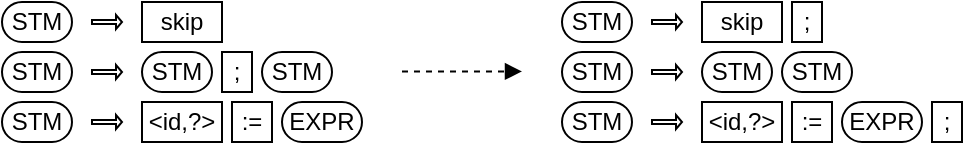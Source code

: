 <mxfile version="13.9.3" type="device"><diagram id="_DLMi7Rd4zB4vuH4XmJa" name="Page-1"><mxGraphModel dx="1185" dy="742" grid="1" gridSize="10" guides="1" tooltips="1" connect="1" arrows="1" fold="1" page="1" pageScale="1" pageWidth="827" pageHeight="1169" math="0" shadow="0"><root><mxCell id="0"/><mxCell id="1" parent="0"/><mxCell id="IXW-Yox70VNDbSDln5-R-184" value="STM" style="rounded=1;whiteSpace=wrap;html=1;fontSize=12;arcSize=50;" parent="1" vertex="1"><mxGeometry x="40" y="40" width="35" height="20" as="geometry"/></mxCell><mxCell id="IXW-Yox70VNDbSDln5-R-185" value="" style="shape=singleArrow;whiteSpace=wrap;html=1;fontSize=12;" parent="1" vertex="1"><mxGeometry x="85" y="46.5" width="15" height="7" as="geometry"/></mxCell><mxCell id="IXW-Yox70VNDbSDln5-R-186" value="&lt;div&gt;skip&lt;/div&gt;" style="rounded=0;whiteSpace=wrap;html=1;fontSize=12;spacing=0;" parent="1" vertex="1"><mxGeometry x="110" y="40" width="40" height="20" as="geometry"/></mxCell><mxCell id="IXW-Yox70VNDbSDln5-R-187" value="STM" style="rounded=1;whiteSpace=wrap;html=1;fontSize=12;arcSize=50;" parent="1" vertex="1"><mxGeometry x="40" y="65" width="35" height="20" as="geometry"/></mxCell><mxCell id="IXW-Yox70VNDbSDln5-R-188" value="" style="shape=singleArrow;whiteSpace=wrap;html=1;fontSize=12;" parent="1" vertex="1"><mxGeometry x="85" y="71.5" width="15" height="7" as="geometry"/></mxCell><mxCell id="IXW-Yox70VNDbSDln5-R-190" value="STM" style="rounded=1;whiteSpace=wrap;html=1;fontSize=12;arcSize=50;" parent="1" vertex="1"><mxGeometry x="110" y="65" width="35" height="20" as="geometry"/></mxCell><mxCell id="IXW-Yox70VNDbSDln5-R-191" value="STM" style="rounded=1;whiteSpace=wrap;html=1;fontSize=12;arcSize=50;" parent="1" vertex="1"><mxGeometry x="170" y="65" width="35" height="20" as="geometry"/></mxCell><mxCell id="IXW-Yox70VNDbSDln5-R-192" value=";" style="rounded=0;whiteSpace=wrap;html=1;fontSize=12;spacing=0;" parent="1" vertex="1"><mxGeometry x="150" y="65" width="15" height="20" as="geometry"/></mxCell><mxCell id="IXW-Yox70VNDbSDln5-R-195" value="STM" style="rounded=1;whiteSpace=wrap;html=1;fontSize=12;arcSize=50;" parent="1" vertex="1"><mxGeometry x="40" y="90" width="35" height="20" as="geometry"/></mxCell><mxCell id="IXW-Yox70VNDbSDln5-R-196" value="" style="shape=singleArrow;whiteSpace=wrap;html=1;fontSize=12;" parent="1" vertex="1"><mxGeometry x="85" y="96.5" width="15" height="7" as="geometry"/></mxCell><mxCell id="IXW-Yox70VNDbSDln5-R-200" value="&amp;lt;id,?&amp;gt;" style="rounded=0;whiteSpace=wrap;html=1;fontSize=12;spacing=0;" parent="1" vertex="1"><mxGeometry x="110" y="90" width="40" height="20" as="geometry"/></mxCell><mxCell id="IXW-Yox70VNDbSDln5-R-201" value=":=" style="rounded=0;whiteSpace=wrap;html=1;fontSize=12;spacing=0;" parent="1" vertex="1"><mxGeometry x="155" y="90" width="20" height="20" as="geometry"/></mxCell><mxCell id="IXW-Yox70VNDbSDln5-R-202" value="EXPR" style="rounded=1;whiteSpace=wrap;html=1;fontSize=12;arcSize=50;" parent="1" vertex="1"><mxGeometry x="180" y="90" width="40" height="20" as="geometry"/></mxCell><mxCell id="jjRgmpxsrKSlEVWFZvra-1" value="STM" style="rounded=1;whiteSpace=wrap;html=1;fontSize=12;arcSize=50;" vertex="1" parent="1"><mxGeometry x="320" y="40" width="35" height="20" as="geometry"/></mxCell><mxCell id="jjRgmpxsrKSlEVWFZvra-2" value="" style="shape=singleArrow;whiteSpace=wrap;html=1;fontSize=12;" vertex="1" parent="1"><mxGeometry x="365" y="46.5" width="15" height="7" as="geometry"/></mxCell><mxCell id="jjRgmpxsrKSlEVWFZvra-3" value="&lt;div&gt;skip&lt;/div&gt;" style="rounded=0;whiteSpace=wrap;html=1;fontSize=12;spacing=0;" vertex="1" parent="1"><mxGeometry x="390" y="40" width="40" height="20" as="geometry"/></mxCell><mxCell id="jjRgmpxsrKSlEVWFZvra-4" value="STM" style="rounded=1;whiteSpace=wrap;html=1;fontSize=12;arcSize=50;" vertex="1" parent="1"><mxGeometry x="320" y="65" width="35" height="20" as="geometry"/></mxCell><mxCell id="jjRgmpxsrKSlEVWFZvra-5" value="" style="shape=singleArrow;whiteSpace=wrap;html=1;fontSize=12;" vertex="1" parent="1"><mxGeometry x="365" y="71.5" width="15" height="7" as="geometry"/></mxCell><mxCell id="jjRgmpxsrKSlEVWFZvra-6" value="STM" style="rounded=1;whiteSpace=wrap;html=1;fontSize=12;arcSize=50;" vertex="1" parent="1"><mxGeometry x="390" y="65" width="35" height="20" as="geometry"/></mxCell><mxCell id="jjRgmpxsrKSlEVWFZvra-7" value="STM" style="rounded=1;whiteSpace=wrap;html=1;fontSize=12;arcSize=50;" vertex="1" parent="1"><mxGeometry x="430" y="65" width="35" height="20" as="geometry"/></mxCell><mxCell id="jjRgmpxsrKSlEVWFZvra-8" value=";" style="rounded=0;whiteSpace=wrap;html=1;fontSize=12;spacing=0;" vertex="1" parent="1"><mxGeometry x="435" y="40" width="15" height="20" as="geometry"/></mxCell><mxCell id="jjRgmpxsrKSlEVWFZvra-9" value="STM" style="rounded=1;whiteSpace=wrap;html=1;fontSize=12;arcSize=50;" vertex="1" parent="1"><mxGeometry x="320" y="90" width="35" height="20" as="geometry"/></mxCell><mxCell id="jjRgmpxsrKSlEVWFZvra-10" value="" style="shape=singleArrow;whiteSpace=wrap;html=1;fontSize=12;" vertex="1" parent="1"><mxGeometry x="365" y="96.5" width="15" height="7" as="geometry"/></mxCell><mxCell id="jjRgmpxsrKSlEVWFZvra-11" value="&amp;lt;id,?&amp;gt;" style="rounded=0;whiteSpace=wrap;html=1;fontSize=12;spacing=0;" vertex="1" parent="1"><mxGeometry x="390" y="90" width="40" height="20" as="geometry"/></mxCell><mxCell id="jjRgmpxsrKSlEVWFZvra-12" value=":=" style="rounded=0;whiteSpace=wrap;html=1;fontSize=12;spacing=0;" vertex="1" parent="1"><mxGeometry x="435" y="90" width="20" height="20" as="geometry"/></mxCell><mxCell id="jjRgmpxsrKSlEVWFZvra-13" value="EXPR" style="rounded=1;whiteSpace=wrap;html=1;fontSize=12;arcSize=50;" vertex="1" parent="1"><mxGeometry x="460" y="90" width="40" height="20" as="geometry"/></mxCell><mxCell id="jjRgmpxsrKSlEVWFZvra-14" value=";" style="rounded=0;whiteSpace=wrap;html=1;fontSize=12;spacing=0;" vertex="1" parent="1"><mxGeometry x="505" y="90" width="15" height="20" as="geometry"/></mxCell><mxCell id="jjRgmpxsrKSlEVWFZvra-16" value="" style="endArrow=block;dashed=1;html=1;endFill=1;" edge="1" parent="1"><mxGeometry width="50" height="50" relative="1" as="geometry"><mxPoint x="240" y="74.71" as="sourcePoint"/><mxPoint x="300" y="74.71" as="targetPoint"/></mxGeometry></mxCell></root></mxGraphModel></diagram></mxfile>